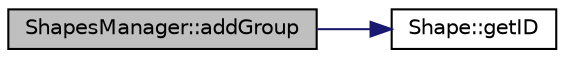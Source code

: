 digraph "ShapesManager::addGroup"
{
 // LATEX_PDF_SIZE
  edge [fontname="Helvetica",fontsize="10",labelfontname="Helvetica",labelfontsize="10"];
  node [fontname="Helvetica",fontsize="10",shape=record];
  rankdir="LR";
  Node1 [label="ShapesManager::addGroup",height=0.2,width=0.4,color="black", fillcolor="grey75", style="filled", fontcolor="black",tooltip=" "];
  Node1 -> Node2 [color="midnightblue",fontsize="10",style="solid",fontname="Helvetica"];
  Node2 [label="Shape::getID",height=0.2,width=0.4,color="black", fillcolor="white", style="filled",URL="$class_shape.html#a16b3d7d47a4e6400301134849b16e1fe",tooltip=" "];
}
